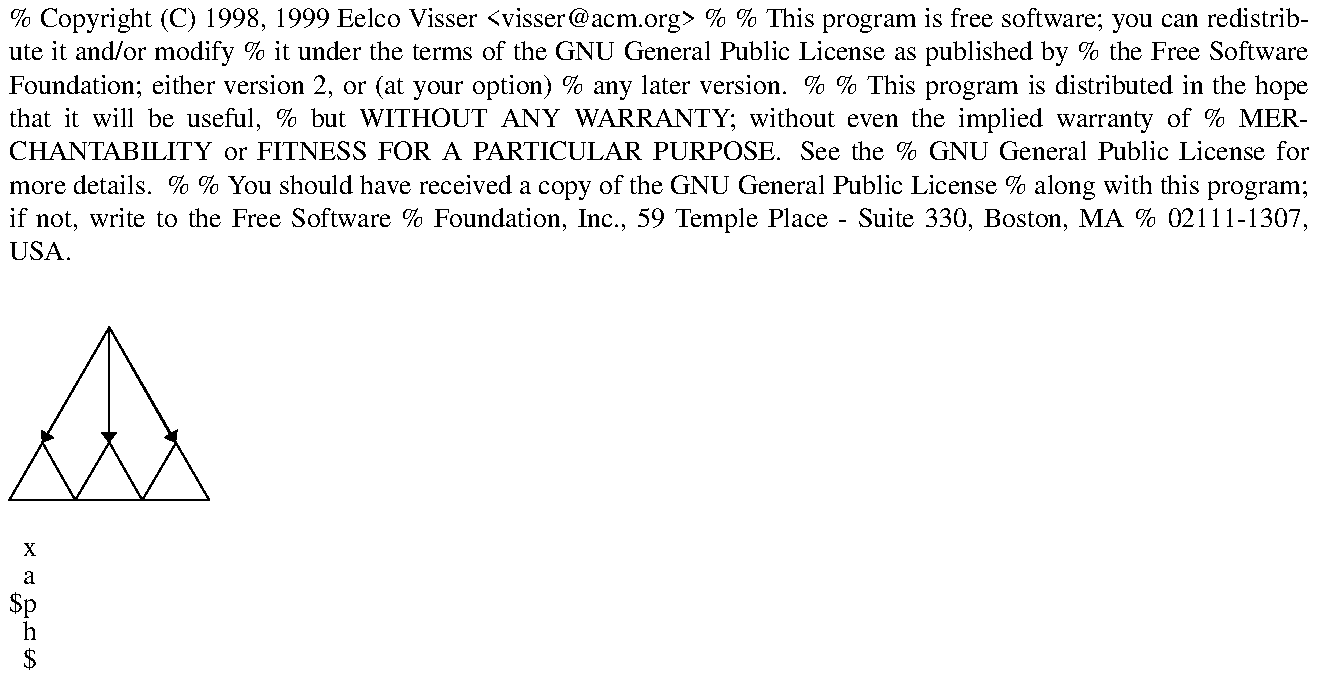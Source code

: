 
% Copyright (C) 1998, 1999 Eelco Visser <visser@acm.org>
% 
% This program is free software; you can redistribute it and/or modify
% it under the terms of the GNU General Public License as published by
% the Free Software Foundation; either version 2, or (at your option)
% any later version.
% 
% This program is distributed in the hope that it will be useful,
% but WITHOUT ANY WARRANTY; without even the implied warranty of
% MERCHANTABILITY or FITNESS FOR A PARTICULAR PURPOSE.  See the
% GNU General Public License for more details.
% 
% You should have received a copy of the GNU General Public License
% along with this program; if not, write to the Free Software
% Foundation, Inc., 59 Temple Place - Suite 330, Boston, MA
% 02111-1307, USA.

.PS 1
	linewid = .3
	penwid = 30
	penht = 30

Top:	line left 1 down sqrt(3)
Left:	Here
	move to Top
	line right 1 down sqrt(3)
Right:  Here
	line to Left

	arrow wid 0.15 from Top down sqrt(3) - sqrt(1/3)
Mtop:	Here
	line from Mtop to Left + (2/3,0)
	line from Mtop to Right - (2/3,0)

	line from Left + (2/3,0) to Left + (1/3,sqrt(1/3))
LTop:	Here
	arrow wid 0.15 from Top to LTop

	line from Right + (-2/3,0) to Right + (-1/3,sqrt(1/3))
RTop:	Here
	arrow wid 0.15 from Top to RTop

	box wid 2 ht 0.3 invisible \
		with .nw at Left - (0,0.15) \
		"{\Large\bf\sf STRATEGO}"

.PE
$\box\graph$
